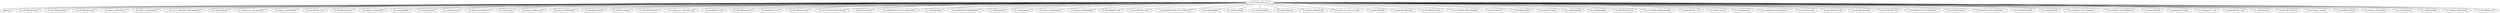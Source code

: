 strict graph "mind_mapISI:A1992HV99600001" {
	"10.1515/libr.1992.42.2.7" -- ABDULLA
	"10.1515/libr.1992.42.2.7" -- "10.1007/BF02018143"
	"10.1515/libr.1992.42.2.7" -- "10.1007/BF02016936"
	"10.1515/libr.1992.42.2.7" -- "10.1007/BF02017164"
	"10.1515/libr.1992.42.2.7" -- "10.1002/asi.5090140103"
	"10.1515/libr.1992.42.2.7" -- "10.1002/asi.4630240607"
	"10.1515/libr.1992.42.2.7" -- "10.1111/j.1468-2958.1988.tb00184.x"
	"10.1515/libr.1992.42.2.7" -- "10.1038/224953a0"
	"10.1515/libr.1992.42.2.7" -- "10.1126/science.144.3619.649"
	"10.1515/libr.1992.42.2.7" -- "10.1002/asi.4630240406"
	"10.1515/libr.1992.42.2.7" -- "10.1007/BF02017147"
	"10.1515/libr.1992.42.2.7" -- "10.1007/BF02018161"
	"10.1515/libr.1992.42.2.7" -- "10.1002/asi.4630270505"
	"10.1515/libr.1992.42.2.7" -- "10.1108/eb026641"
	"10.1515/libr.1992.42.2.7" -- "10.1038/204225a0"
	"10.1515/libr.1992.42.2.7" -- "10.1108/eb026430"
	"10.1515/libr.1992.42.2.7" -- "10.1002/asi.4630280103"
	"10.1515/libr.1992.42.2.7" -- "10.1086/416129"
	"10.1515/libr.1992.42.2.7" -- "10.1002/asi.5090110105"
	"10.1515/libr.1992.42.2.7" -- "10.1002/asi.4630360506"
	"10.1515/libr.1992.42.2.7" -- "10.1007/BF02018147"
	"10.1515/libr.1992.42.2.7" -- "10.1038/2211205a0"
	"10.1515/libr.1992.42.2.7" -- "10.1007/BF02016935"
	"10.1515/libr.1992.42.2.7" -- "10.1126/science.188.4187.429"
	"10.1515/libr.1992.42.2.7" -- "10.1007/BF02017156"
	"10.1515/libr.1992.42.2.7" -- "10.1007/BF02018150"
	"10.1515/libr.1992.42.2.7" -- "10.1007/BF02017157"
	"10.1515/libr.1992.42.2.7" -- "10.1007/BF02017162"
	"10.1515/libr.1992.42.2.7" -- "10.1177/016555158701300109"
	"10.1515/libr.1992.42.2.7" -- "10.2307/40323625"
	"10.1515/libr.1992.42.2.7" -- "10.1002/(SICI)1097-4571(198703)38"
	"10.1515/libr.1992.42.2.7" -- "10.1108/eb026500"
	"10.1515/libr.1992.42.2.7" -- "10.1016/0306-4573(84)90038-4"
	"10.1515/libr.1992.42.2.7" -- "10.1108/eb026708"
	"10.1515/libr.1992.42.2.7" -- "10.1108/eb026457"
	"10.1515/libr.1992.42.2.7" -- "10.1002/asi.4630240604"
	"10.1515/libr.1992.42.2.7" -- "10.1002/asi.4630350608"
	"10.1515/libr.1992.42.2.7" -- "10.1007/BF02017160"
	"10.1515/libr.1992.42.2.7" -- "10.1007/BF02017247"
	"10.1515/libr.1992.42.2.7" -- "10.1002/(SICI)1097-4571(198707)38"
	"10.1515/libr.1992.42.2.7" -- "10.1108/eb026481"
	"10.1515/libr.1992.42.2.7" -- "10.1038/210786a0"
	"10.1515/libr.1992.42.2.7" -- "10.1038/229103a0"
	"10.1515/libr.1992.42.2.7" -- "10.1038/226922a0"
	"10.1515/libr.1992.42.2.7" -- "10.1002/asi.5090180108"
	"10.1515/libr.1992.42.2.7" -- "10.1126/science.66.1713.385"
	"10.1515/libr.1992.42.2.7" -- "10.2307/2284288"
	"10.1515/libr.1992.42.2.7" -- "10.1007/BF02021064"
	"10.1515/libr.1992.42.2.7" -- "10.1007/BF00353144"
	"10.1515/libr.1992.42.2.7" -- "10.1177/030631285015002004"
	"10.1515/libr.1992.42.2.7" -- "10.2307/3007177"
	"10.1515/libr.1992.42.2.7" -- "10.1007/BF02026417"
	"10.1515/libr.1992.42.2.7" -- "10.1038/325102a0"
	"10.1515/libr.1992.42.2.7" -- "10.1108/eb026699"
	"10.1515/libr.1992.42.2.7" -- "10.1108/eb026486"
	"10.1515/libr.1992.42.2.7" -- "10.1007/BF02018149"
	"10.1515/libr.1992.42.2.7" -- "10.1177/030631288018003005"
	"10.1515/libr.1992.42.2.7" -- "10.1007/BF02017141"
	"10.1515/libr.1992.42.2.7" -- "10.1038/227631a0"
	"10.1515/libr.1992.42.2.7" -- "10.1108/eb026510"
	"10.1515/libr.1992.42.2.7" -- "10.1016/0306-4573(82)90025-5"
	"10.1515/libr.1992.42.2.7" -- "10.2307/40323168"
	"10.1515/libr.1992.42.2.7" -- "10.1007/BF02020148"
	"10.1515/libr.1992.42.2.7" -- "10.1007/BF02016939"
	"10.1515/libr.1992.42.2.7" -- "10.1007/BF02017722"
	"10.1515/libr.1992.42.2.7" -- "10.1016/0020-7837(74)90050-8"
	"10.1515/libr.1992.42.2.7" -- "10.1007/BF02026413"
	"10.1515/libr.1992.42.2.7" -- "10.1016/0020-7837(74)90016-8"
	"10.1515/libr.1992.42.2.7" -- "10.1007/BF02018059"
	"10.1515/libr.1992.42.2.7" -- "10.1108/eb026555"
	"10.1515/libr.1992.42.2.7" -- "10.1016/0020-7837(74)90021-1"
	"10.1515/libr.1992.42.2.7" -- "10.1016/0020-7837(84)90032-3"
	"10.1515/libr.1992.42.2.7" -- "10.1038/244075a0"
	"10.1515/libr.1992.42.2.7" -- "10.1007/BF02018160"
	"10.1515/libr.1992.42.2.7" -- "10.1093/applin/7.1.39"
	"10.1515/libr.1992.42.2.7" -- "10.1007/BF02017146"
	"10.1515/libr.1992.42.2.7" -- "10.1108/eb026133"
	"10.1515/libr.1992.42.2.7" -- "10.1007/BF02018152"
	"10.1515/libr.1992.42.2.7" -- "10.1677/joe.0.1200181"
	"10.1515/libr.1992.42.2.7" -- "10.1007/BF01596104"
	"10.1515/libr.1992.42.2.7" -- "10.1002/asi.4630250410"
	"10.1515/libr.1992.42.2.7" -- "10.1108/eb026534"
	"10.1515/libr.1992.42.2.7" -- "10.1108/eb026662"
	"10.1515/libr.1992.42.2.7" -- "10.1002/asi.4630240505"
	"10.1515/libr.1992.42.2.7" -- "10.1007/BF02017237"
}
